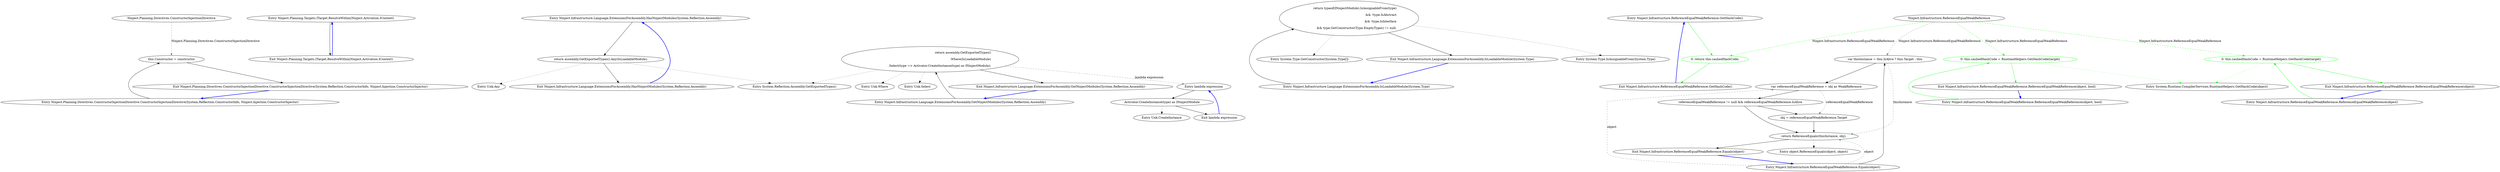 digraph  {
n3 [label="Ninject.Planning.Directives.ConstructorInjectionDirective", span=""];
n0 [cluster="Ninject.Planning.Directives.ConstructorInjectionDirective.ConstructorInjectionDirective(System.Reflection.ConstructorInfo, Ninject.Injection.ConstructorInjector)", label="Entry Ninject.Planning.Directives.ConstructorInjectionDirective.ConstructorInjectionDirective(System.Reflection.ConstructorInfo, Ninject.Injection.ConstructorInjector)", span="37-37"];
n1 [cluster="Ninject.Planning.Directives.ConstructorInjectionDirective.ConstructorInjectionDirective(System.Reflection.ConstructorInfo, Ninject.Injection.ConstructorInjector)", label="this.Constructor = constructor", span="40-40"];
n2 [cluster="Ninject.Planning.Directives.ConstructorInjectionDirective.ConstructorInjectionDirective(System.Reflection.ConstructorInfo, Ninject.Injection.ConstructorInjector)", label="Exit Ninject.Planning.Directives.ConstructorInjectionDirective.ConstructorInjectionDirective(System.Reflection.ConstructorInfo, Ninject.Injection.ConstructorInjector)", span="37-37"];
m0_0 [cluster="Ninject.Planning.Targets.ITarget.ResolveWithin(Ninject.Activation.IContext)", file="ConstructorReflectionStrategy.cs", label="Entry Ninject.Planning.Targets.ITarget.ResolveWithin(Ninject.Activation.IContext)", span="79-79"];
m0_1 [cluster="Ninject.Planning.Targets.ITarget.ResolveWithin(Ninject.Activation.IContext)", file="ConstructorReflectionStrategy.cs", label="Exit Ninject.Planning.Targets.ITarget.ResolveWithin(Ninject.Activation.IContext)", span="79-79"];
m2_0 [cluster="Ninject.Infrastructure.Language.ExtensionsForAssembly.HasNinjectModules(System.Reflection.Assembly)", file="PropertyInjectionTests.cs", label="Entry Ninject.Infrastructure.Language.ExtensionsForAssembly.HasNinjectModules(System.Reflection.Assembly)", span="22-22"];
m2_1 [cluster="Ninject.Infrastructure.Language.ExtensionsForAssembly.HasNinjectModules(System.Reflection.Assembly)", file="PropertyInjectionTests.cs", label="return assembly.GetExportedTypes().Any(IsLoadableModule);", span="24-24"];
m2_2 [cluster="Ninject.Infrastructure.Language.ExtensionsForAssembly.HasNinjectModules(System.Reflection.Assembly)", file="PropertyInjectionTests.cs", label="Exit Ninject.Infrastructure.Language.ExtensionsForAssembly.HasNinjectModules(System.Reflection.Assembly)", span="22-22"];
m2_5 [cluster="Ninject.Infrastructure.Language.ExtensionsForAssembly.GetNinjectModules(System.Reflection.Assembly)", file="PropertyInjectionTests.cs", label="Entry Ninject.Infrastructure.Language.ExtensionsForAssembly.GetNinjectModules(System.Reflection.Assembly)", span="27-27"];
m2_6 [cluster="Ninject.Infrastructure.Language.ExtensionsForAssembly.GetNinjectModules(System.Reflection.Assembly)", file="PropertyInjectionTests.cs", label="return assembly.GetExportedTypes()\r\n                    .Where(IsLoadableModule)\r\n                    .Select(type => Activator.CreateInstance(type) as INinjectModule);", span="29-31"];
m2_7 [cluster="Ninject.Infrastructure.Language.ExtensionsForAssembly.GetNinjectModules(System.Reflection.Assembly)", file="PropertyInjectionTests.cs", label="Exit Ninject.Infrastructure.Language.ExtensionsForAssembly.GetNinjectModules(System.Reflection.Assembly)", span="27-27"];
m2_4 [cluster="Unk.Any", file="PropertyInjectionTests.cs", label="Entry Unk.Any", span=""];
m2_3 [cluster="System.Reflection.Assembly.GetExportedTypes()", file="PropertyInjectionTests.cs", label="Entry System.Reflection.Assembly.GetExportedTypes()", span="0-0"];
m2_18 [cluster="System.Type.GetConstructor(System.Type[])", file="PropertyInjectionTests.cs", label="Entry System.Type.GetConstructor(System.Type[])", span="0-0"];
m2_14 [cluster="Ninject.Infrastructure.Language.ExtensionsForAssembly.IsLoadableModule(System.Type)", file="PropertyInjectionTests.cs", label="Entry Ninject.Infrastructure.Language.ExtensionsForAssembly.IsLoadableModule(System.Type)", span="34-34"];
m2_15 [cluster="Ninject.Infrastructure.Language.ExtensionsForAssembly.IsLoadableModule(System.Type)", file="PropertyInjectionTests.cs", label="return typeof(INinjectModule).IsAssignableFrom(type)\r\n                && !type.IsAbstract\r\n                && !type.IsInterface\r\n                && type.GetConstructor(Type.EmptyTypes) != null;", span="36-39"];
m2_16 [cluster="Ninject.Infrastructure.Language.ExtensionsForAssembly.IsLoadableModule(System.Type)", file="PropertyInjectionTests.cs", label="Exit Ninject.Infrastructure.Language.ExtensionsForAssembly.IsLoadableModule(System.Type)", span="34-34"];
m2_17 [cluster="System.Type.IsAssignableFrom(System.Type)", file="PropertyInjectionTests.cs", label="Entry System.Type.IsAssignableFrom(System.Type)", span="0-0"];
m2_13 [cluster="Unk.CreateInstance", file="PropertyInjectionTests.cs", label="Entry Unk.CreateInstance", span=""];
m2_10 [cluster="lambda expression", file="PropertyInjectionTests.cs", label="Entry lambda expression", span="31-31"];
m2_11 [cluster="lambda expression", file="PropertyInjectionTests.cs", label="Activator.CreateInstance(type) as INinjectModule", span="31-31"];
m2_12 [cluster="lambda expression", file="PropertyInjectionTests.cs", label="Exit lambda expression", span="31-31"];
m2_8 [cluster="Unk.Where", file="PropertyInjectionTests.cs", label="Entry Unk.Where", span=""];
m2_9 [cluster="Unk.Select", file="PropertyInjectionTests.cs", label="Entry Unk.Select", span=""];
m3_15 [cluster="Ninject.Infrastructure.ReferenceEqualWeakReference.GetHashCode()", file="ReferenceEqualWeakReference.cs", label="Entry Ninject.Infrastructure.ReferenceEqualWeakReference.GetHashCode()", span="86-86"];
m3_16 [cluster="Ninject.Infrastructure.ReferenceEqualWeakReference.GetHashCode()", color=green, community=0, file="ReferenceEqualWeakReference.cs", label="0: return this.cashedHashCode;", span="88-88"];
m3_17 [cluster="Ninject.Infrastructure.ReferenceEqualWeakReference.GetHashCode()", file="ReferenceEqualWeakReference.cs", label="Exit Ninject.Infrastructure.ReferenceEqualWeakReference.GetHashCode()", span="86-86"];
m3_3 [cluster="System.Runtime.CompilerServices.RuntimeHelpers.GetHashCode(object)", file="ReferenceEqualWeakReference.cs", label="Entry System.Runtime.CompilerServices.RuntimeHelpers.GetHashCode(object)", span="0-0"];
m3_7 [cluster="Ninject.Infrastructure.ReferenceEqualWeakReference.Equals(object)", file="ReferenceEqualWeakReference.cs", label="Entry Ninject.Infrastructure.ReferenceEqualWeakReference.Equals(object)", span="67-67"];
m3_8 [cluster="Ninject.Infrastructure.ReferenceEqualWeakReference.Equals(object)", file="ReferenceEqualWeakReference.cs", label="var thisInstance = this.IsAlive ? this.Target : this", span="69-69"];
m3_9 [cluster="Ninject.Infrastructure.ReferenceEqualWeakReference.Equals(object)", file="ReferenceEqualWeakReference.cs", label="var referenceEqualWeakReference = obj as WeakReference", span="71-71"];
m3_12 [cluster="Ninject.Infrastructure.ReferenceEqualWeakReference.Equals(object)", file="ReferenceEqualWeakReference.cs", label="return ReferenceEquals(thisInstance, obj);", span="77-77"];
m3_10 [cluster="Ninject.Infrastructure.ReferenceEqualWeakReference.Equals(object)", file="ReferenceEqualWeakReference.cs", label="referenceEqualWeakReference != null && referenceEqualWeakReference.IsAlive", span="72-72"];
m3_11 [cluster="Ninject.Infrastructure.ReferenceEqualWeakReference.Equals(object)", file="ReferenceEqualWeakReference.cs", label="obj = referenceEqualWeakReference.Target", span="74-74"];
m3_13 [cluster="Ninject.Infrastructure.ReferenceEqualWeakReference.Equals(object)", file="ReferenceEqualWeakReference.cs", label="Exit Ninject.Infrastructure.ReferenceEqualWeakReference.Equals(object)", span="67-67"];
m3_14 [cluster="object.ReferenceEquals(object, object)", file="ReferenceEqualWeakReference.cs", label="Entry object.ReferenceEquals(object, object)", span="0-0"];
m3_4 [cluster="Ninject.Infrastructure.ReferenceEqualWeakReference.ReferenceEqualWeakReference(object, bool)", file="ReferenceEqualWeakReference.cs", label="Entry Ninject.Infrastructure.ReferenceEqualWeakReference.ReferenceEqualWeakReference(object, bool)", span="51-51"];
m3_5 [cluster="Ninject.Infrastructure.ReferenceEqualWeakReference.ReferenceEqualWeakReference(object, bool)", color=green, community=0, file="ReferenceEqualWeakReference.cs", label="0: this.cashedHashCode = RuntimeHelpers.GetHashCode(target)", span="54-54"];
m3_6 [cluster="Ninject.Infrastructure.ReferenceEqualWeakReference.ReferenceEqualWeakReference(object, bool)", file="ReferenceEqualWeakReference.cs", label="Exit Ninject.Infrastructure.ReferenceEqualWeakReference.ReferenceEqualWeakReference(object, bool)", span="51-51"];
m3_0 [cluster="Ninject.Infrastructure.ReferenceEqualWeakReference.ReferenceEqualWeakReference(object)", file="ReferenceEqualWeakReference.cs", label="Entry Ninject.Infrastructure.ReferenceEqualWeakReference.ReferenceEqualWeakReference(object)", span="40-40"];
m3_1 [cluster="Ninject.Infrastructure.ReferenceEqualWeakReference.ReferenceEqualWeakReference(object)", color=green, community=0, file="ReferenceEqualWeakReference.cs", label="0: this.cashedHashCode = RuntimeHelpers.GetHashCode(target)", span="43-43"];
m3_2 [cluster="Ninject.Infrastructure.ReferenceEqualWeakReference.ReferenceEqualWeakReference(object)", file="ReferenceEqualWeakReference.cs", label="Exit Ninject.Infrastructure.ReferenceEqualWeakReference.ReferenceEqualWeakReference(object)", span="40-40"];
m3_18 [file="ReferenceEqualWeakReference.cs", label="Ninject.Infrastructure.ReferenceEqualWeakReference", span=""];
n3 -> n1  [color=darkseagreen4, key=1, label="Ninject.Planning.Directives.ConstructorInjectionDirective", style=dashed];
n0 -> n1  [key=0, style=solid];
n1 -> n2  [key=0, style=solid];
n2 -> n0  [color=blue, key=0, style=bold];
m0_0 -> m0_1  [key=0, style=solid];
m0_1 -> m0_0  [color=blue, key=0, style=bold];
m2_0 -> m2_1  [key=0, style=solid];
m2_1 -> m2_2  [key=0, style=solid];
m2_1 -> m2_3  [key=2, style=dotted];
m2_1 -> m2_4  [key=2, style=dotted];
m2_2 -> m2_0  [color=blue, key=0, style=bold];
m2_5 -> m2_6  [key=0, style=solid];
m2_6 -> m2_7  [key=0, style=solid];
m2_6 -> m2_3  [key=2, style=dotted];
m2_6 -> m2_8  [key=2, style=dotted];
m2_6 -> m2_9  [key=2, style=dotted];
m2_6 -> m2_10  [color=darkseagreen4, key=1, label="lambda expression", style=dashed];
m2_7 -> m2_5  [color=blue, key=0, style=bold];
m2_14 -> m2_15  [key=0, style=solid];
m2_15 -> m2_16  [key=0, style=solid];
m2_15 -> m2_17  [key=2, style=dotted];
m2_15 -> m2_18  [key=2, style=dotted];
m2_16 -> m2_14  [color=blue, key=0, style=bold];
m2_10 -> m2_11  [key=0, style=solid];
m2_11 -> m2_12  [key=0, style=solid];
m2_11 -> m2_13  [key=2, style=dotted];
m2_12 -> m2_10  [color=blue, key=0, style=bold];
m3_15 -> m3_16  [color=green, key=0, style=solid];
m3_16 -> m3_17  [color=green, key=0, style=solid];
m3_17 -> m3_15  [color=blue, key=0, style=bold];
m3_7 -> m3_8  [key=0, style=solid];
m3_7 -> m3_9  [color=darkseagreen4, key=1, label=object, style=dashed];
m3_7 -> m3_12  [color=darkseagreen4, key=1, label=object, style=dashed];
m3_8 -> m3_9  [key=0, style=solid];
m3_8 -> m3_12  [color=darkseagreen4, key=1, label=thisInstance, style=dashed];
m3_9 -> m3_10  [key=0, style=solid];
m3_9 -> m3_11  [color=darkseagreen4, key=1, label=referenceEqualWeakReference, style=dashed];
m3_12 -> m3_13  [key=0, style=solid];
m3_12 -> m3_14  [key=2, style=dotted];
m3_10 -> m3_12  [key=0, style=solid];
m3_10 -> m3_11  [key=0, style=solid];
m3_11 -> m3_12  [key=0, style=solid];
m3_13 -> m3_7  [color=blue, key=0, style=bold];
m3_4 -> m3_5  [color=green, key=0, style=solid];
m3_5 -> m3_6  [color=green, key=0, style=solid];
m3_5 -> m3_3  [color=green, key=2, style=dotted];
m3_6 -> m3_4  [color=blue, key=0, style=bold];
m3_0 -> m3_1  [color=green, key=0, style=solid];
m3_1 -> m3_2  [color=green, key=0, style=solid];
m3_1 -> m3_3  [color=green, key=2, style=dotted];
m3_2 -> m3_0  [color=blue, key=0, style=bold];
m3_18 -> m3_1  [color=green, key=1, label="Ninject.Infrastructure.ReferenceEqualWeakReference", style=dashed];
m3_18 -> m3_5  [color=green, key=1, label="Ninject.Infrastructure.ReferenceEqualWeakReference", style=dashed];
m3_18 -> m3_16  [color=green, key=1, label="Ninject.Infrastructure.ReferenceEqualWeakReference", style=dashed];
m3_18 -> m3_8  [color=darkseagreen4, key=1, label="Ninject.Infrastructure.ReferenceEqualWeakReference", style=dashed];
}
